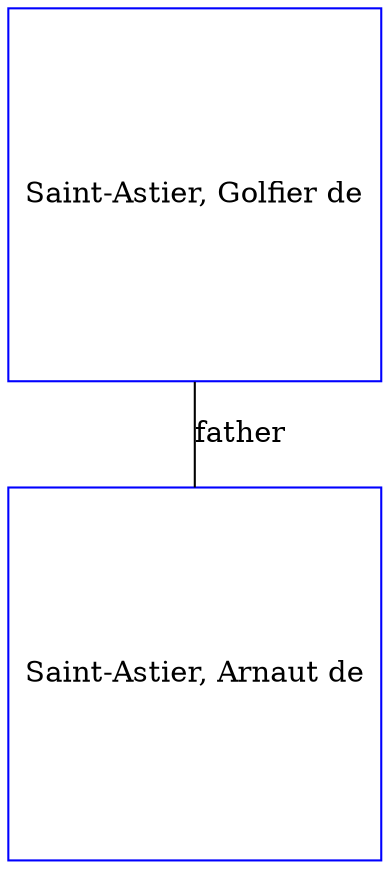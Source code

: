 digraph D {
    edge [dir=none];    node [shape=box];    "016711"   [label="Saint-Astier, Arnaut de", shape=box, regular=1, color="blue"] ;
"016710"   [label="Saint-Astier, Golfier de", shape=box, regular=1, color="blue"] ;
016710->016711 [label="father",arrowsize=0.0]; 
}